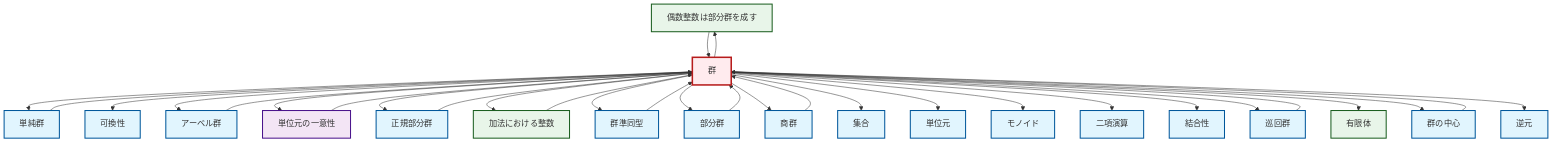 graph TD
    classDef definition fill:#e1f5fe,stroke:#01579b,stroke-width:2px
    classDef theorem fill:#f3e5f5,stroke:#4a148c,stroke-width:2px
    classDef axiom fill:#fff3e0,stroke:#e65100,stroke-width:2px
    classDef example fill:#e8f5e9,stroke:#1b5e20,stroke-width:2px
    classDef current fill:#ffebee,stroke:#b71c1c,stroke-width:3px
    ex-even-integers-subgroup["偶数整数は部分群を成す"]:::example
    ex-integers-addition["加法における整数"]:::example
    ex-finite-field["有限体"]:::example
    def-set["集合"]:::definition
    def-normal-subgroup["正規部分群"]:::definition
    def-commutativity["可換性"]:::definition
    def-center-of-group["群の中心"]:::definition
    def-cyclic-group["巡回群"]:::definition
    thm-unique-identity["単位元の一意性"]:::theorem
    def-quotient-group["商群"]:::definition
    def-subgroup["部分群"]:::definition
    def-monoid["モノイド"]:::definition
    def-inverse-element["逆元"]:::definition
    def-group["群"]:::definition
    def-homomorphism["群準同型"]:::definition
    def-associativity["結合性"]:::definition
    def-abelian-group["アーベル群"]:::definition
    def-binary-operation["二項演算"]:::definition
    def-identity-element["単位元"]:::definition
    def-simple-group["単純群"]:::definition
    thm-unique-identity --> def-group
    def-group --> def-simple-group
    ex-even-integers-subgroup --> def-group
    def-simple-group --> def-group
    def-subgroup --> def-group
    def-group --> def-commutativity
    def-group --> def-abelian-group
    def-group --> thm-unique-identity
    def-group --> def-normal-subgroup
    def-group --> ex-integers-addition
    def-group --> ex-even-integers-subgroup
    def-homomorphism --> def-group
    def-group --> def-homomorphism
    ex-integers-addition --> def-group
    def-group --> def-subgroup
    def-group --> def-quotient-group
    def-group --> def-set
    def-quotient-group --> def-group
    def-center-of-group --> def-group
    def-group --> def-identity-element
    def-group --> def-monoid
    def-normal-subgroup --> def-group
    def-abelian-group --> def-group
    def-group --> def-binary-operation
    def-group --> def-associativity
    def-group --> def-cyclic-group
    def-group --> ex-finite-field
    def-group --> def-center-of-group
    def-group --> def-inverse-element
    def-cyclic-group --> def-group
    class def-group current
